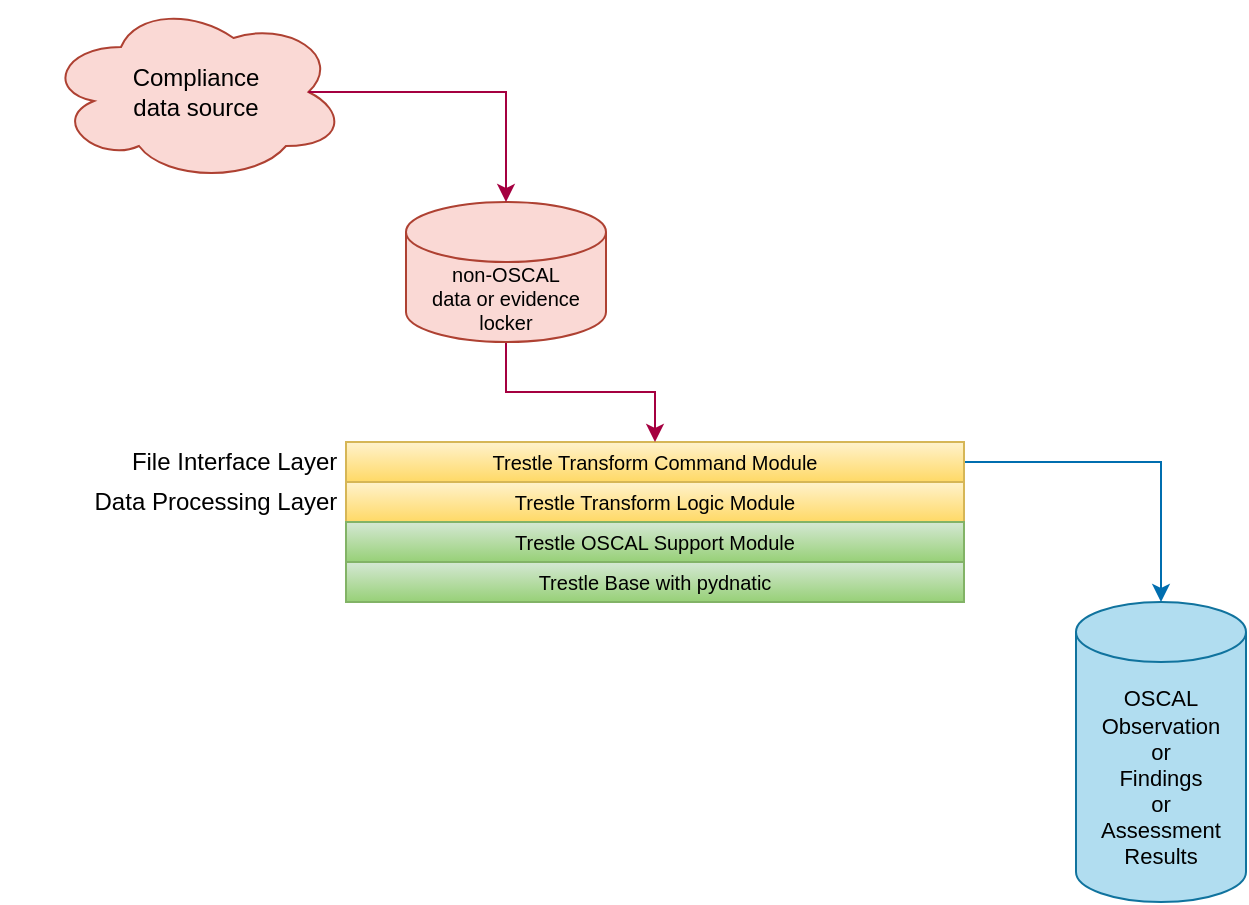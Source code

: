 <mxfile version="13.9.9" type="device"><diagram id="v_407LseDMD1wecu3-XY" name="Page-1"><mxGraphModel dx="1422" dy="783" grid="1" gridSize="10" guides="1" tooltips="1" connect="1" arrows="1" fold="1" page="1" pageScale="1" pageWidth="850" pageHeight="1100" math="0" shadow="0"><root><mxCell id="0"/><mxCell id="1" parent="0"/><mxCell id="o_kFHMStXPVF0CRUYQKk-11" style="edgeStyle=orthogonalEdgeStyle;rounded=0;orthogonalLoop=1;jettySize=auto;html=1;exitX=1;exitY=0.5;exitDx=0;exitDy=0;entryX=0.5;entryY=0;entryDx=0;entryDy=0;entryPerimeter=0;fillColor=#1ba1e2;strokeColor=#006EAF;" parent="1" source="Fhi8dBBv3BZ32-xBQHqH-9" target="Fhi8dBBv3BZ32-xBQHqH-59" edge="1"><mxGeometry relative="1" as="geometry"/></mxCell><mxCell id="Fhi8dBBv3BZ32-xBQHqH-9" value="Trestle Transform Command Module" style="rounded=0;whiteSpace=wrap;html=1;fillColor=#fff2cc;strokeColor=#d6b656;gradientColor=#ffd966;fontSize=10;" parent="1" vertex="1"><mxGeometry x="190" y="250" width="309" height="20" as="geometry"/></mxCell><mxCell id="Fhi8dBBv3BZ32-xBQHqH-16" value="File Interface Layer&amp;nbsp;" style="text;html=1;strokeColor=none;fillColor=none;align=right;verticalAlign=middle;whiteSpace=wrap;rounded=0;" parent="1" vertex="1"><mxGeometry x="17.5" y="250" width="172.5" height="20" as="geometry"/></mxCell><mxCell id="Fhi8dBBv3BZ32-xBQHqH-17" value="Data Processing Layer&amp;nbsp;" style="text;html=1;strokeColor=none;fillColor=none;align=right;verticalAlign=middle;whiteSpace=wrap;rounded=0;" parent="1" vertex="1"><mxGeometry x="17.5" y="270" width="172.5" height="20" as="geometry"/></mxCell><mxCell id="Fhi8dBBv3BZ32-xBQHqH-19" value="Compliance&lt;br&gt;data source" style="ellipse;shape=cloud;whiteSpace=wrap;html=1;fillColor=#fad9d5;strokeColor=#ae4132;" parent="1" vertex="1"><mxGeometry x="40" y="30" width="150" height="90" as="geometry"/></mxCell><mxCell id="Fhi8dBBv3BZ32-xBQHqH-59" value="OSCAL&lt;br&gt;Observation&lt;br&gt;or&lt;br&gt;Findings&lt;br&gt;or&lt;br&gt;Assessment Results" style="shape=cylinder3;whiteSpace=wrap;html=1;boundedLbl=1;backgroundOutline=1;size=15;fillColor=#b1ddf0;strokeColor=#10739e;fontSize=11;" parent="1" vertex="1"><mxGeometry x="555" y="330" width="85" height="150" as="geometry"/></mxCell><mxCell id="Fhi8dBBv3BZ32-xBQHqH-75" style="edgeStyle=orthogonalEdgeStyle;rounded=0;orthogonalLoop=1;jettySize=auto;html=1;exitX=0.5;exitY=1;exitDx=0;exitDy=0;exitPerimeter=0;entryX=0.5;entryY=0;entryDx=0;entryDy=0;fillColor=#d80073;strokeColor=#A50040;" parent="1" source="Fhi8dBBv3BZ32-xBQHqH-63" target="Fhi8dBBv3BZ32-xBQHqH-9" edge="1"><mxGeometry relative="1" as="geometry"/></mxCell><mxCell id="Fhi8dBBv3BZ32-xBQHqH-63" value="non-OSCAL&lt;br&gt;data or evidence&lt;br&gt;locker" style="shape=cylinder3;whiteSpace=wrap;html=1;boundedLbl=1;backgroundOutline=1;size=15;fillColor=#fad9d5;strokeColor=#ae4132;fontSize=10;" parent="1" vertex="1"><mxGeometry x="220" y="130" width="100" height="70" as="geometry"/></mxCell><mxCell id="o_kFHMStXPVF0CRUYQKk-3" style="edgeStyle=orthogonalEdgeStyle;rounded=0;orthogonalLoop=1;jettySize=auto;html=1;fillColor=#d80073;strokeColor=#A50040;exitX=0.875;exitY=0.5;exitDx=0;exitDy=0;exitPerimeter=0;" parent="1" source="Fhi8dBBv3BZ32-xBQHqH-19" target="Fhi8dBBv3BZ32-xBQHqH-63" edge="1"><mxGeometry relative="1" as="geometry"><mxPoint x="680" y="180" as="sourcePoint"/><mxPoint x="417.5" y="160" as="targetPoint"/></mxGeometry></mxCell><mxCell id="o_kFHMStXPVF0CRUYQKk-6" value="Trestle Transform Logic Module" style="rounded=0;whiteSpace=wrap;html=1;fillColor=#fff2cc;strokeColor=#d6b656;gradientColor=#ffd966;fontSize=10;" parent="1" vertex="1"><mxGeometry x="190" y="270" width="309" height="20" as="geometry"/></mxCell><mxCell id="o_kFHMStXPVF0CRUYQKk-7" value="Trestle OSCAL Support Module" style="rounded=0;whiteSpace=wrap;html=1;fillColor=#d5e8d4;strokeColor=#82b366;gradientColor=#97d077;fontSize=10;" parent="1" vertex="1"><mxGeometry x="190" y="290" width="309" height="20" as="geometry"/></mxCell><mxCell id="o_kFHMStXPVF0CRUYQKk-9" value="Trestle Base with pydnatic" style="rounded=0;whiteSpace=wrap;html=1;fillColor=#d5e8d4;strokeColor=#82b366;gradientColor=#97d077;fontSize=10;" parent="1" vertex="1"><mxGeometry x="190" y="310" width="309" height="20" as="geometry"/></mxCell></root></mxGraphModel></diagram></mxfile>